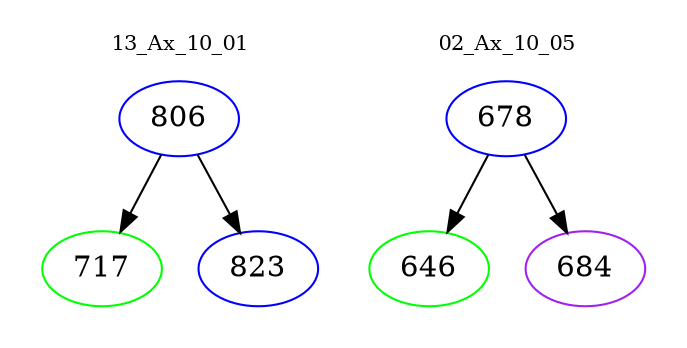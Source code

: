 digraph{
subgraph cluster_0 {
color = white
label = "13_Ax_10_01";
fontsize=10;
T0_806 [label="806", color="blue"]
T0_806 -> T0_717 [color="black"]
T0_717 [label="717", color="green"]
T0_806 -> T0_823 [color="black"]
T0_823 [label="823", color="blue"]
}
subgraph cluster_1 {
color = white
label = "02_Ax_10_05";
fontsize=10;
T1_678 [label="678", color="blue"]
T1_678 -> T1_646 [color="black"]
T1_646 [label="646", color="green"]
T1_678 -> T1_684 [color="black"]
T1_684 [label="684", color="purple"]
}
}
